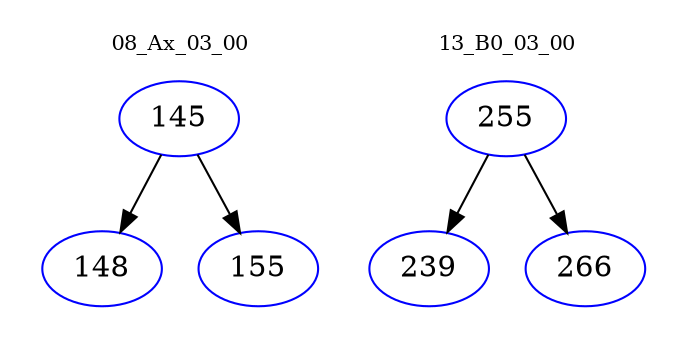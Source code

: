 digraph{
subgraph cluster_0 {
color = white
label = "08_Ax_03_00";
fontsize=10;
T0_145 [label="145", color="blue"]
T0_145 -> T0_148 [color="black"]
T0_148 [label="148", color="blue"]
T0_145 -> T0_155 [color="black"]
T0_155 [label="155", color="blue"]
}
subgraph cluster_1 {
color = white
label = "13_B0_03_00";
fontsize=10;
T1_255 [label="255", color="blue"]
T1_255 -> T1_239 [color="black"]
T1_239 [label="239", color="blue"]
T1_255 -> T1_266 [color="black"]
T1_266 [label="266", color="blue"]
}
}
